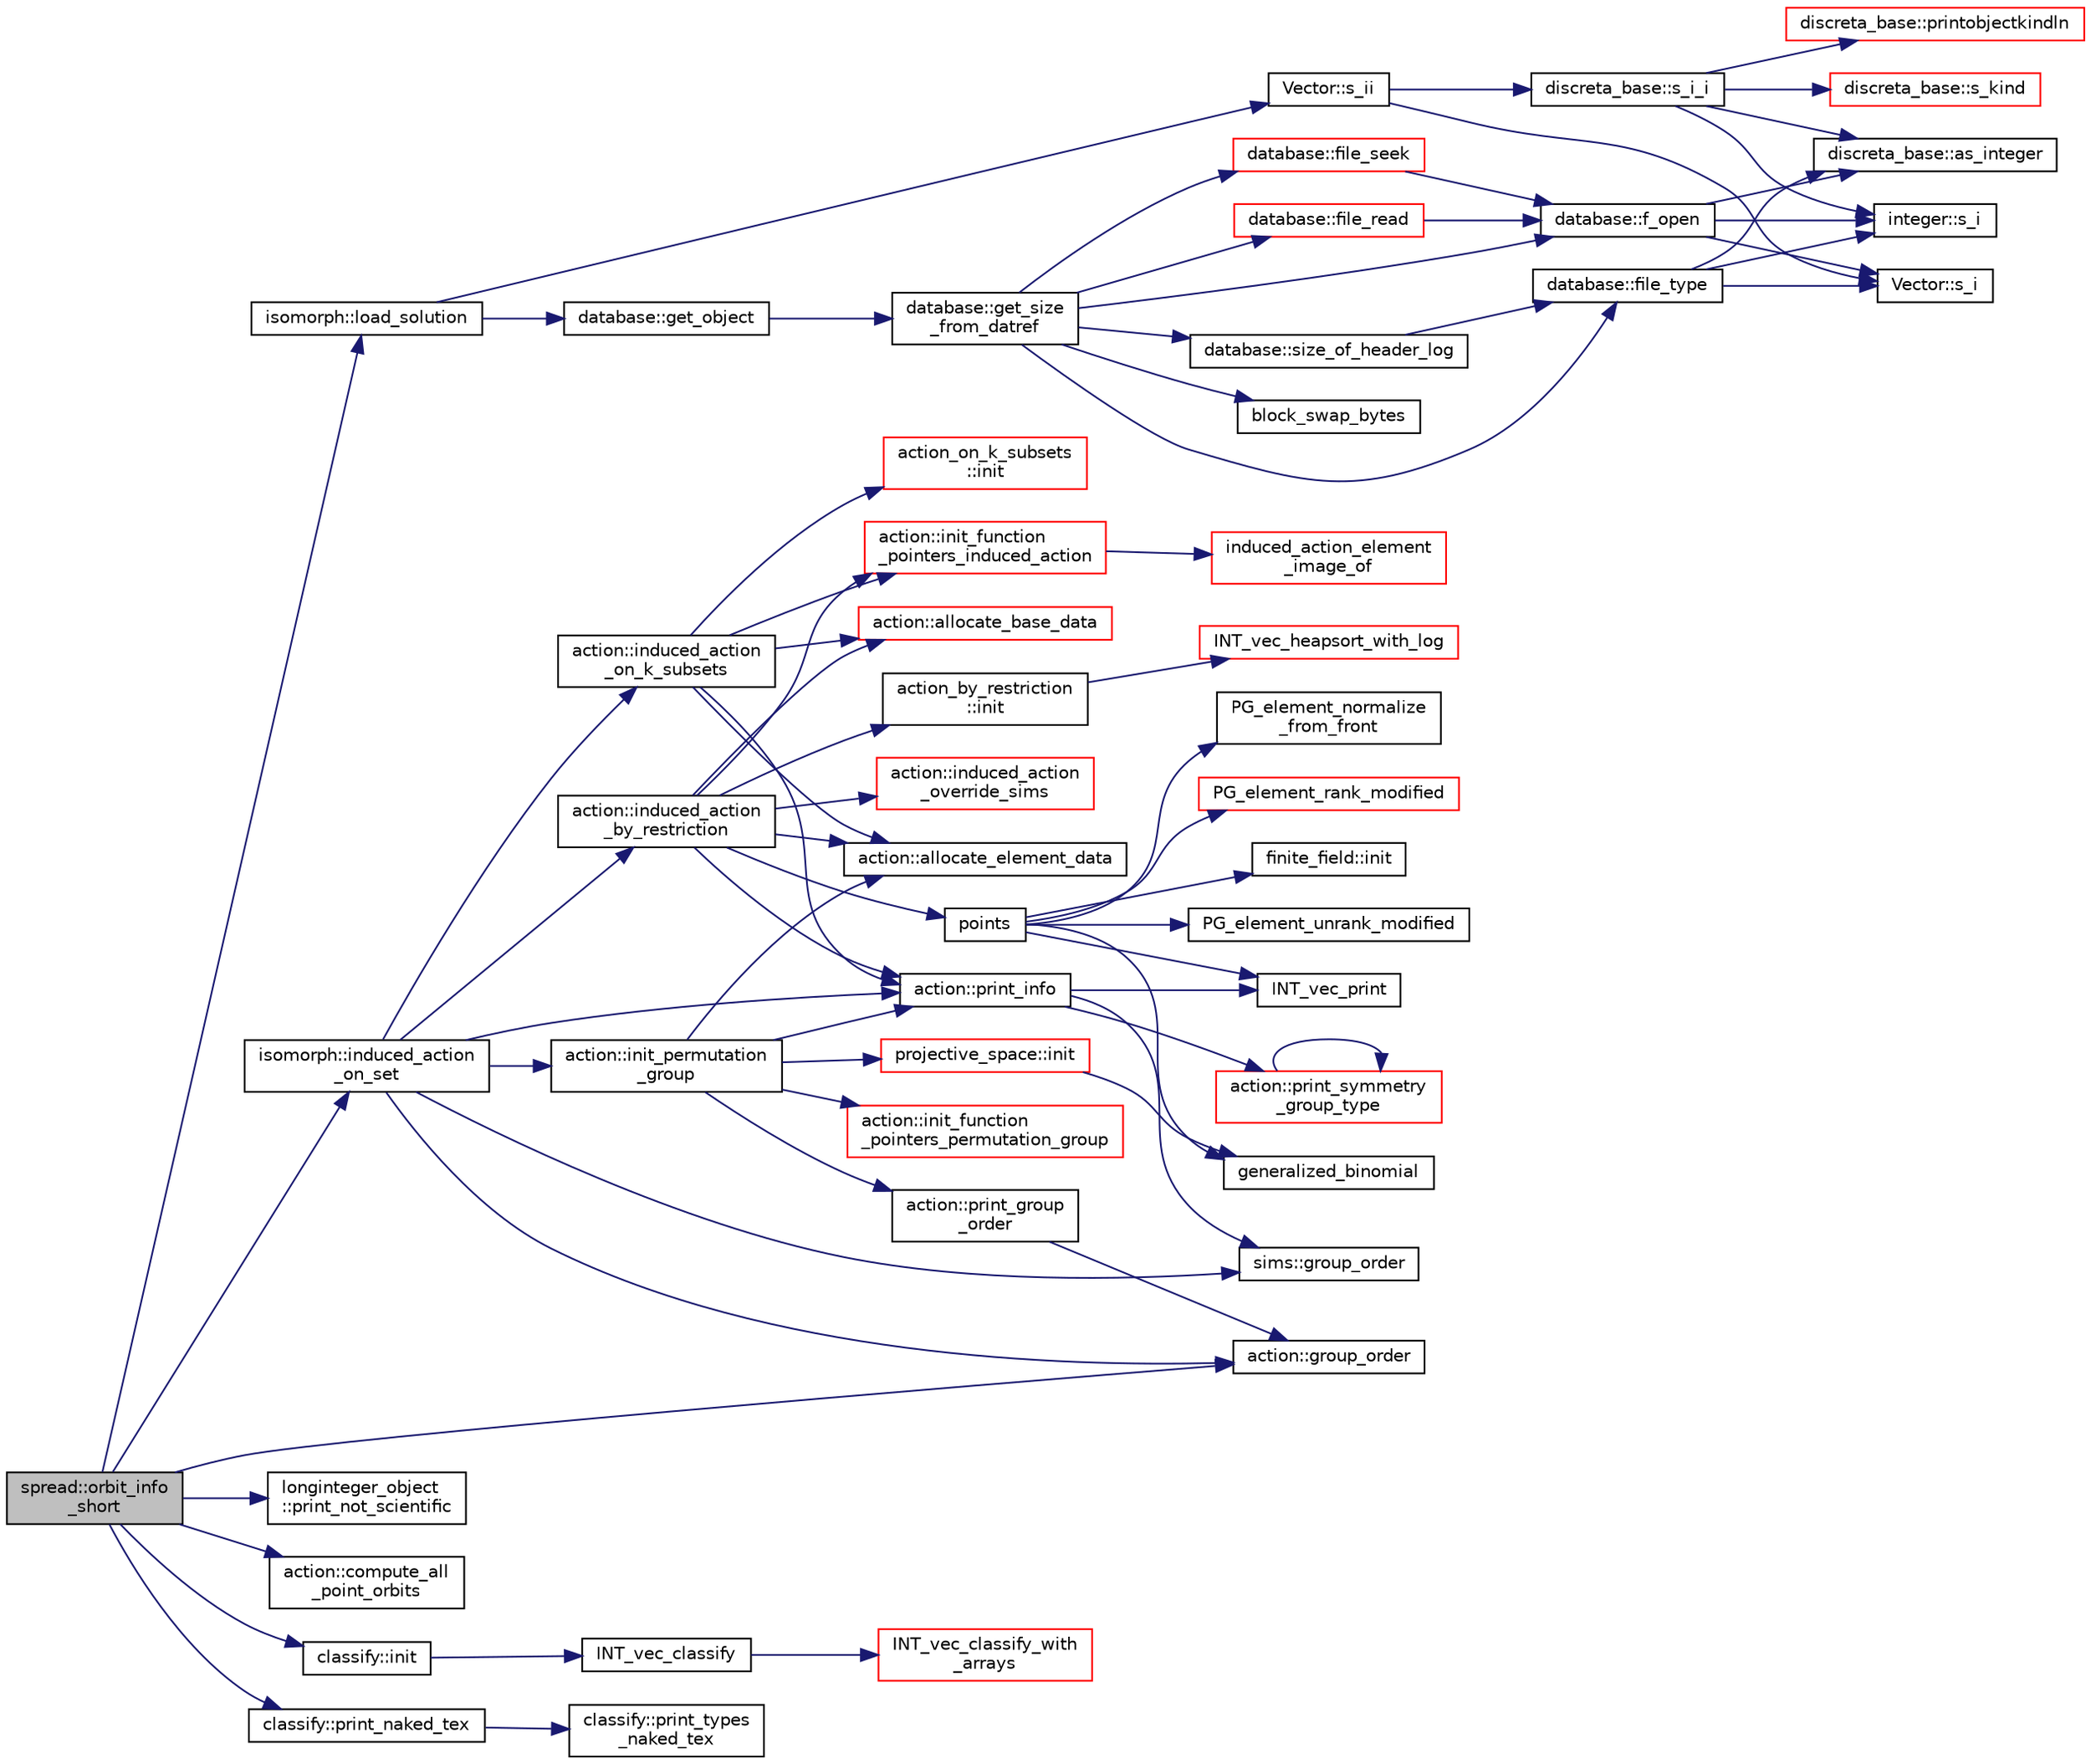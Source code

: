 digraph "spread::orbit_info_short"
{
  edge [fontname="Helvetica",fontsize="10",labelfontname="Helvetica",labelfontsize="10"];
  node [fontname="Helvetica",fontsize="10",shape=record];
  rankdir="LR";
  Node1481 [label="spread::orbit_info\l_short",height=0.2,width=0.4,color="black", fillcolor="grey75", style="filled", fontcolor="black"];
  Node1481 -> Node1482 [color="midnightblue",fontsize="10",style="solid",fontname="Helvetica"];
  Node1482 [label="isomorph::load_solution",height=0.2,width=0.4,color="black", fillcolor="white", style="filled",URL="$d3/d5f/classisomorph.html#a18df8e5d8ba2c2fe7c6d59a2d42768a5"];
  Node1482 -> Node1483 [color="midnightblue",fontsize="10",style="solid",fontname="Helvetica"];
  Node1483 [label="database::get_object",height=0.2,width=0.4,color="black", fillcolor="white", style="filled",URL="$db/d72/classdatabase.html#a2f58ec1301addabc2fb6544038e108c6"];
  Node1483 -> Node1484 [color="midnightblue",fontsize="10",style="solid",fontname="Helvetica"];
  Node1484 [label="database::get_size\l_from_datref",height=0.2,width=0.4,color="black", fillcolor="white", style="filled",URL="$db/d72/classdatabase.html#ae71e4c19b07a2d67682fbd4b069e9a7e"];
  Node1484 -> Node1485 [color="midnightblue",fontsize="10",style="solid",fontname="Helvetica"];
  Node1485 [label="database::f_open",height=0.2,width=0.4,color="black", fillcolor="white", style="filled",URL="$db/d72/classdatabase.html#a2cac52c70b09d1a6771bddab2220b3e7"];
  Node1485 -> Node1486 [color="midnightblue",fontsize="10",style="solid",fontname="Helvetica"];
  Node1486 [label="Vector::s_i",height=0.2,width=0.4,color="black", fillcolor="white", style="filled",URL="$d5/db2/class_vector.html#a1c4fe1752523df8119f70dd550244871"];
  Node1485 -> Node1487 [color="midnightblue",fontsize="10",style="solid",fontname="Helvetica"];
  Node1487 [label="discreta_base::as_integer",height=0.2,width=0.4,color="black", fillcolor="white", style="filled",URL="$d7/d71/classdiscreta__base.html#a00d7691eaf874fd283d942692fe8dd26"];
  Node1485 -> Node1488 [color="midnightblue",fontsize="10",style="solid",fontname="Helvetica"];
  Node1488 [label="integer::s_i",height=0.2,width=0.4,color="black", fillcolor="white", style="filled",URL="$d0/de5/classinteger.html#adf28e9f94d4c844adaa950deeb80b904"];
  Node1484 -> Node1489 [color="midnightblue",fontsize="10",style="solid",fontname="Helvetica"];
  Node1489 [label="database::file_type",height=0.2,width=0.4,color="black", fillcolor="white", style="filled",URL="$db/d72/classdatabase.html#a9dce80d625548b03b8317641b674cd9b"];
  Node1489 -> Node1486 [color="midnightblue",fontsize="10",style="solid",fontname="Helvetica"];
  Node1489 -> Node1487 [color="midnightblue",fontsize="10",style="solid",fontname="Helvetica"];
  Node1489 -> Node1488 [color="midnightblue",fontsize="10",style="solid",fontname="Helvetica"];
  Node1484 -> Node1490 [color="midnightblue",fontsize="10",style="solid",fontname="Helvetica"];
  Node1490 [label="database::file_seek",height=0.2,width=0.4,color="red", fillcolor="white", style="filled",URL="$db/d72/classdatabase.html#a67ff377651f4ac089241ebff60e17ed6"];
  Node1490 -> Node1485 [color="midnightblue",fontsize="10",style="solid",fontname="Helvetica"];
  Node1484 -> Node1492 [color="midnightblue",fontsize="10",style="solid",fontname="Helvetica"];
  Node1492 [label="database::size_of_header_log",height=0.2,width=0.4,color="black", fillcolor="white", style="filled",URL="$db/d72/classdatabase.html#a2ed2d1231bc36e5267f6a8bac422738d"];
  Node1492 -> Node1489 [color="midnightblue",fontsize="10",style="solid",fontname="Helvetica"];
  Node1484 -> Node1493 [color="midnightblue",fontsize="10",style="solid",fontname="Helvetica"];
  Node1493 [label="database::file_read",height=0.2,width=0.4,color="red", fillcolor="white", style="filled",URL="$db/d72/classdatabase.html#ac743549af82d694be57c5a120987ed37"];
  Node1493 -> Node1485 [color="midnightblue",fontsize="10",style="solid",fontname="Helvetica"];
  Node1484 -> Node1494 [color="midnightblue",fontsize="10",style="solid",fontname="Helvetica"];
  Node1494 [label="block_swap_bytes",height=0.2,width=0.4,color="black", fillcolor="white", style="filled",URL="$d5/db4/io__and__os_8h.html#a55c0738dadea7a508621f4af1e9ff8f3"];
  Node1482 -> Node1495 [color="midnightblue",fontsize="10",style="solid",fontname="Helvetica"];
  Node1495 [label="Vector::s_ii",height=0.2,width=0.4,color="black", fillcolor="white", style="filled",URL="$d5/db2/class_vector.html#a75d4942cc7b9794717b4846c10520db8"];
  Node1495 -> Node1486 [color="midnightblue",fontsize="10",style="solid",fontname="Helvetica"];
  Node1495 -> Node1496 [color="midnightblue",fontsize="10",style="solid",fontname="Helvetica"];
  Node1496 [label="discreta_base::s_i_i",height=0.2,width=0.4,color="black", fillcolor="white", style="filled",URL="$d7/d71/classdiscreta__base.html#aadb92c01fbe69b3034b0214b33fbc735"];
  Node1496 -> Node1497 [color="midnightblue",fontsize="10",style="solid",fontname="Helvetica"];
  Node1497 [label="discreta_base::s_kind",height=0.2,width=0.4,color="red", fillcolor="white", style="filled",URL="$d7/d71/classdiscreta__base.html#a8a830025c74adbbc3362418a7c2ba157"];
  Node1496 -> Node1500 [color="midnightblue",fontsize="10",style="solid",fontname="Helvetica"];
  Node1500 [label="discreta_base::printobjectkindln",height=0.2,width=0.4,color="red", fillcolor="white", style="filled",URL="$d7/d71/classdiscreta__base.html#a677ccc8f392ebedde05e453f8cf59559"];
  Node1496 -> Node1487 [color="midnightblue",fontsize="10",style="solid",fontname="Helvetica"];
  Node1496 -> Node1488 [color="midnightblue",fontsize="10",style="solid",fontname="Helvetica"];
  Node1481 -> Node1502 [color="midnightblue",fontsize="10",style="solid",fontname="Helvetica"];
  Node1502 [label="isomorph::induced_action\l_on_set",height=0.2,width=0.4,color="black", fillcolor="white", style="filled",URL="$d3/d5f/classisomorph.html#a66a62f79a0f877b889ec5bd0c79392f1"];
  Node1502 -> Node1503 [color="midnightblue",fontsize="10",style="solid",fontname="Helvetica"];
  Node1503 [label="action::induced_action\l_by_restriction",height=0.2,width=0.4,color="black", fillcolor="white", style="filled",URL="$d2/d86/classaction.html#a37c21f74a97c921d882a308370c06357"];
  Node1503 -> Node1504 [color="midnightblue",fontsize="10",style="solid",fontname="Helvetica"];
  Node1504 [label="action::print_info",height=0.2,width=0.4,color="black", fillcolor="white", style="filled",URL="$d2/d86/classaction.html#a6f89e493e5c5a32e5c3b8963d438ce86"];
  Node1504 -> Node1505 [color="midnightblue",fontsize="10",style="solid",fontname="Helvetica"];
  Node1505 [label="action::print_symmetry\l_group_type",height=0.2,width=0.4,color="red", fillcolor="white", style="filled",URL="$d2/d86/classaction.html#aed811766c7e64fe2c853df8b0b67aa6e"];
  Node1505 -> Node1505 [color="midnightblue",fontsize="10",style="solid",fontname="Helvetica"];
  Node1504 -> Node1507 [color="midnightblue",fontsize="10",style="solid",fontname="Helvetica"];
  Node1507 [label="INT_vec_print",height=0.2,width=0.4,color="black", fillcolor="white", style="filled",URL="$df/dbf/sajeeb_8_c.html#a79a5901af0b47dd0d694109543c027fe"];
  Node1504 -> Node1508 [color="midnightblue",fontsize="10",style="solid",fontname="Helvetica"];
  Node1508 [label="sims::group_order",height=0.2,width=0.4,color="black", fillcolor="white", style="filled",URL="$d9/df3/classsims.html#aa442445175656570fa35febbe790efad"];
  Node1503 -> Node1509 [color="midnightblue",fontsize="10",style="solid",fontname="Helvetica"];
  Node1509 [label="action_by_restriction\l::init",height=0.2,width=0.4,color="black", fillcolor="white", style="filled",URL="$d1/d7e/classaction__by__restriction.html#af98e88c513afe51527082f11aac571f8"];
  Node1509 -> Node1510 [color="midnightblue",fontsize="10",style="solid",fontname="Helvetica"];
  Node1510 [label="INT_vec_heapsort_with_log",height=0.2,width=0.4,color="red", fillcolor="white", style="filled",URL="$d5/de2/foundations_2data__structures_2data__structures_8h.html#a9d838c341cd204ed79499960a8ed393d"];
  Node1503 -> Node1514 [color="midnightblue",fontsize="10",style="solid",fontname="Helvetica"];
  Node1514 [label="points",height=0.2,width=0.4,color="black", fillcolor="white", style="filled",URL="$d7/d83/points_8_c.html#a8a498513b4415e1a4628a70fb6b26817"];
  Node1514 -> Node1515 [color="midnightblue",fontsize="10",style="solid",fontname="Helvetica"];
  Node1515 [label="finite_field::init",height=0.2,width=0.4,color="black", fillcolor="white", style="filled",URL="$df/d5a/classfinite__field.html#a13e75e8165b27464935b50368ee8313c"];
  Node1514 -> Node1516 [color="midnightblue",fontsize="10",style="solid",fontname="Helvetica"];
  Node1516 [label="generalized_binomial",height=0.2,width=0.4,color="black", fillcolor="white", style="filled",URL="$d2/d7c/combinatorics_8_c.html#a24762dc22e45175d18ec1ec1d2556ae8"];
  Node1514 -> Node1517 [color="midnightblue",fontsize="10",style="solid",fontname="Helvetica"];
  Node1517 [label="PG_element_unrank_modified",height=0.2,width=0.4,color="black", fillcolor="white", style="filled",URL="$d4/d67/geometry_8h.html#a83ae9b605d496f6a90345303f6efae64"];
  Node1514 -> Node1507 [color="midnightblue",fontsize="10",style="solid",fontname="Helvetica"];
  Node1514 -> Node1518 [color="midnightblue",fontsize="10",style="solid",fontname="Helvetica"];
  Node1518 [label="PG_element_normalize\l_from_front",height=0.2,width=0.4,color="black", fillcolor="white", style="filled",URL="$d4/d67/geometry_8h.html#af675caf5f9975573455c8d93cb56bf95"];
  Node1514 -> Node1519 [color="midnightblue",fontsize="10",style="solid",fontname="Helvetica"];
  Node1519 [label="PG_element_rank_modified",height=0.2,width=0.4,color="red", fillcolor="white", style="filled",URL="$d4/d67/geometry_8h.html#a9cd1a8bf5b88a038e33862f6c2c3dd36"];
  Node1503 -> Node1521 [color="midnightblue",fontsize="10",style="solid",fontname="Helvetica"];
  Node1521 [label="action::init_function\l_pointers_induced_action",height=0.2,width=0.4,color="red", fillcolor="white", style="filled",URL="$d2/d86/classaction.html#a3b9287d084b24f7a3b9532a7589c58de"];
  Node1521 -> Node1522 [color="midnightblue",fontsize="10",style="solid",fontname="Helvetica"];
  Node1522 [label="induced_action_element\l_image_of",height=0.2,width=0.4,color="red", fillcolor="white", style="filled",URL="$dc/dd4/group__actions_8h.html#a821850d6c3988dd122de0489cd36f0f0"];
  Node1503 -> Node1975 [color="midnightblue",fontsize="10",style="solid",fontname="Helvetica"];
  Node1975 [label="action::allocate_base_data",height=0.2,width=0.4,color="red", fillcolor="white", style="filled",URL="$d2/d86/classaction.html#a345fa8dfbb60c8a100ab4dd80a966b1b"];
  Node1503 -> Node1978 [color="midnightblue",fontsize="10",style="solid",fontname="Helvetica"];
  Node1978 [label="action::allocate_element_data",height=0.2,width=0.4,color="black", fillcolor="white", style="filled",URL="$d2/d86/classaction.html#adc5f98db8315bfd17fcd2fbb437d8f60"];
  Node1503 -> Node1979 [color="midnightblue",fontsize="10",style="solid",fontname="Helvetica"];
  Node1979 [label="action::induced_action\l_override_sims",height=0.2,width=0.4,color="red", fillcolor="white", style="filled",URL="$d2/d86/classaction.html#ac8cc7d4543f6ef75a04777bd82ca244b"];
  Node1502 -> Node1981 [color="midnightblue",fontsize="10",style="solid",fontname="Helvetica"];
  Node1981 [label="action::group_order",height=0.2,width=0.4,color="black", fillcolor="white", style="filled",URL="$d2/d86/classaction.html#ad1f69adb27041311d2e7be96e39388d4"];
  Node1502 -> Node1508 [color="midnightblue",fontsize="10",style="solid",fontname="Helvetica"];
  Node1502 -> Node1995 [color="midnightblue",fontsize="10",style="solid",fontname="Helvetica"];
  Node1995 [label="action::init_permutation\l_group",height=0.2,width=0.4,color="black", fillcolor="white", style="filled",URL="$d2/d86/classaction.html#a339bbfc596572ec88071c5f5e0ce3f41"];
  Node1995 -> Node1996 [color="midnightblue",fontsize="10",style="solid",fontname="Helvetica"];
  Node1996 [label="projective_space::init",height=0.2,width=0.4,color="red", fillcolor="white", style="filled",URL="$d2/d17/classprojective__space.html#a8a1efa40df92744519365f82e4740dab"];
  Node1996 -> Node1516 [color="midnightblue",fontsize="10",style="solid",fontname="Helvetica"];
  Node1995 -> Node2006 [color="midnightblue",fontsize="10",style="solid",fontname="Helvetica"];
  Node2006 [label="action::init_function\l_pointers_permutation_group",height=0.2,width=0.4,color="red", fillcolor="white", style="filled",URL="$d2/d86/classaction.html#a8e6cd4aa446047edbebe7e0702dc1f17"];
  Node1995 -> Node1978 [color="midnightblue",fontsize="10",style="solid",fontname="Helvetica"];
  Node1995 -> Node2040 [color="midnightblue",fontsize="10",style="solid",fontname="Helvetica"];
  Node2040 [label="action::print_group\l_order",height=0.2,width=0.4,color="black", fillcolor="white", style="filled",URL="$d2/d86/classaction.html#aaf5533b61c20a11f8c0efcf7ff718d7d"];
  Node2040 -> Node1981 [color="midnightblue",fontsize="10",style="solid",fontname="Helvetica"];
  Node1995 -> Node1504 [color="midnightblue",fontsize="10",style="solid",fontname="Helvetica"];
  Node1502 -> Node1504 [color="midnightblue",fontsize="10",style="solid",fontname="Helvetica"];
  Node1502 -> Node2041 [color="midnightblue",fontsize="10",style="solid",fontname="Helvetica"];
  Node2041 [label="action::induced_action\l_on_k_subsets",height=0.2,width=0.4,color="black", fillcolor="white", style="filled",URL="$d2/d86/classaction.html#a2eb6058853cffc4c099099e07ecbe612"];
  Node2041 -> Node2042 [color="midnightblue",fontsize="10",style="solid",fontname="Helvetica"];
  Node2042 [label="action_on_k_subsets\l::init",height=0.2,width=0.4,color="red", fillcolor="white", style="filled",URL="$d3/d04/classaction__on__k__subsets.html#a76ad74d653ba2b0d6ac8715b77060874"];
  Node2041 -> Node1521 [color="midnightblue",fontsize="10",style="solid",fontname="Helvetica"];
  Node2041 -> Node1975 [color="midnightblue",fontsize="10",style="solid",fontname="Helvetica"];
  Node2041 -> Node1978 [color="midnightblue",fontsize="10",style="solid",fontname="Helvetica"];
  Node2041 -> Node1504 [color="midnightblue",fontsize="10",style="solid",fontname="Helvetica"];
  Node1481 -> Node1981 [color="midnightblue",fontsize="10",style="solid",fontname="Helvetica"];
  Node1481 -> Node2044 [color="midnightblue",fontsize="10",style="solid",fontname="Helvetica"];
  Node2044 [label="longinteger_object\l::print_not_scientific",height=0.2,width=0.4,color="black", fillcolor="white", style="filled",URL="$dd/d7e/classlonginteger__object.html#ab80ea5c103cf97de662da3f1c79b2dd4"];
  Node1481 -> Node2045 [color="midnightblue",fontsize="10",style="solid",fontname="Helvetica"];
  Node2045 [label="action::compute_all\l_point_orbits",height=0.2,width=0.4,color="black", fillcolor="white", style="filled",URL="$d2/d86/classaction.html#a8fc64d7994aa7e5eee96eedf6be3215e"];
  Node1481 -> Node2046 [color="midnightblue",fontsize="10",style="solid",fontname="Helvetica"];
  Node2046 [label="classify::init",height=0.2,width=0.4,color="black", fillcolor="white", style="filled",URL="$d9/d43/classclassify.html#afc24c64267d646d1f83ea39a7c66bde3"];
  Node2046 -> Node2047 [color="midnightblue",fontsize="10",style="solid",fontname="Helvetica"];
  Node2047 [label="INT_vec_classify",height=0.2,width=0.4,color="black", fillcolor="white", style="filled",URL="$d5/de2/foundations_2data__structures_2data__structures_8h.html#ad4176bee048e4f036f8b9d6dd986e0f9"];
  Node2047 -> Node2048 [color="midnightblue",fontsize="10",style="solid",fontname="Helvetica"];
  Node2048 [label="INT_vec_classify_with\l_arrays",height=0.2,width=0.4,color="red", fillcolor="white", style="filled",URL="$d4/dd7/sorting_8_c.html#a1b3700c1d369b8a37593a1c2f31cc9d7"];
  Node1481 -> Node2055 [color="midnightblue",fontsize="10",style="solid",fontname="Helvetica"];
  Node2055 [label="classify::print_naked_tex",height=0.2,width=0.4,color="black", fillcolor="white", style="filled",URL="$d9/d43/classclassify.html#ad01a54dbdaa22d7a7c8e952850dcc3be"];
  Node2055 -> Node2056 [color="midnightblue",fontsize="10",style="solid",fontname="Helvetica"];
  Node2056 [label="classify::print_types\l_naked_tex",height=0.2,width=0.4,color="black", fillcolor="white", style="filled",URL="$d9/d43/classclassify.html#a36a3de15470d458d85e524ef94e8a826"];
}

